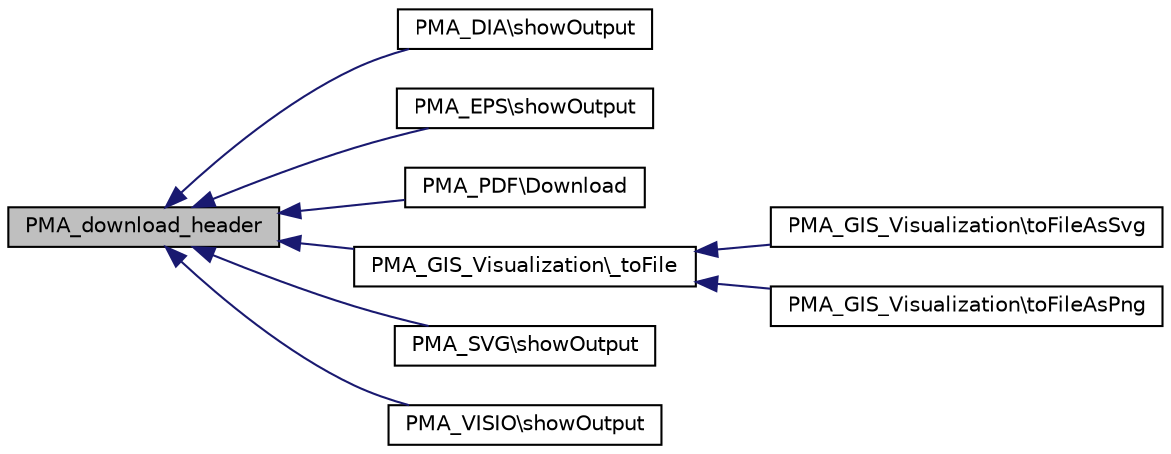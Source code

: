 digraph G
{
  edge [fontname="Helvetica",fontsize="10",labelfontname="Helvetica",labelfontsize="10"];
  node [fontname="Helvetica",fontsize="10",shape=record];
  rankdir="LR";
  Node1 [label="PMA_download_header",height=0.2,width=0.4,color="black", fillcolor="grey75", style="filled" fontcolor="black"];
  Node1 -> Node2 [dir="back",color="midnightblue",fontsize="10",style="solid",fontname="Helvetica"];
  Node2 [label="PMA_DIA\\showOutput",height=0.2,width=0.4,color="black", fillcolor="white", style="filled",URL="$classPMA__DIA.html#ad5927fbad6de7a2d39c0003561cea560",tooltip="Output Dia Document for download."];
  Node1 -> Node3 [dir="back",color="midnightblue",fontsize="10",style="solid",fontname="Helvetica"];
  Node3 [label="PMA_EPS\\showOutput",height=0.2,width=0.4,color="black", fillcolor="white", style="filled",URL="$classPMA__EPS.html#a10efdee534104dd3907fbf44ffbe5b05",tooltip="Output EPS Document for download."];
  Node1 -> Node4 [dir="back",color="midnightblue",fontsize="10",style="solid",fontname="Helvetica"];
  Node4 [label="PMA_PDF\\Download",height=0.2,width=0.4,color="black", fillcolor="white", style="filled",URL="$classPMA__PDF.html#afeeca77d437699df983ee5101331d1af",tooltip="Sends file as a download to user."];
  Node1 -> Node5 [dir="back",color="midnightblue",fontsize="10",style="solid",fontname="Helvetica"];
  Node5 [label="PMA_GIS_Visualization\\_toFile",height=0.2,width=0.4,color="black", fillcolor="white", style="filled",URL="$classPMA__GIS__Visualization.html#a3cb9577bde2c5df78dc5d5beadba3443",tooltip="Handles common tasks of writing the visualization to file for various formats."];
  Node5 -> Node6 [dir="back",color="midnightblue",fontsize="10",style="solid",fontname="Helvetica"];
  Node6 [label="PMA_GIS_Visualization\\toFileAsSvg",height=0.2,width=0.4,color="black", fillcolor="white", style="filled",URL="$classPMA__GIS__Visualization.html#af0f98f85b130120960fb9eb4c5764c5d",tooltip="Saves as a SVG image to a file."];
  Node5 -> Node7 [dir="back",color="midnightblue",fontsize="10",style="solid",fontname="Helvetica"];
  Node7 [label="PMA_GIS_Visualization\\toFileAsPng",height=0.2,width=0.4,color="black", fillcolor="white", style="filled",URL="$classPMA__GIS__Visualization.html#ab4827ae2a61f695a2a04c9dafcd9cdc6",tooltip="Saves as a PNG image to a file."];
  Node1 -> Node8 [dir="back",color="midnightblue",fontsize="10",style="solid",fontname="Helvetica"];
  Node8 [label="PMA_SVG\\showOutput",height=0.2,width=0.4,color="black", fillcolor="white", style="filled",URL="$classPMA__SVG.html#afcac479bcec7f61c7cc5772a8526e9a1",tooltip="output Svg Document"];
  Node1 -> Node9 [dir="back",color="midnightblue",fontsize="10",style="solid",fontname="Helvetica"];
  Node9 [label="PMA_VISIO\\showOutput",height=0.2,width=0.4,color="black", fillcolor="white", style="filled",URL="$classPMA__VISIO.html#a0efed0d88a95d7270b13f737302832e0",tooltip="Output Visio XML .VDX Document for download."];
}
